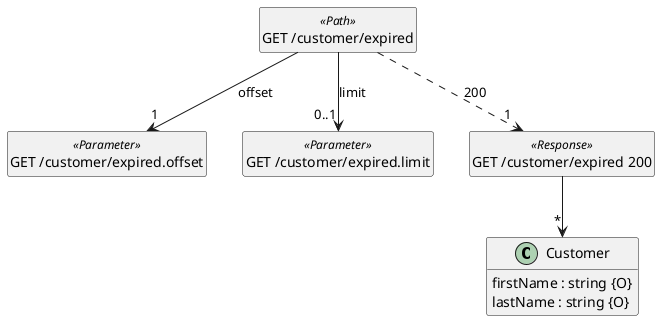 @startuml
hide <<Path>> circle
hide <<Response>> circle
hide <<Parameter>> circle
hide empty methods
hide empty fields
set namespaceSeparator none

class "Customer" {
  {field} firstName : string {O}
  {field} lastName : string {O}
}

class "GET /customer/expired" <<Path>> {
}

class "GET /customer/expired.offset" <<Parameter>> {
}

class "GET /customer/expired.limit" <<Parameter>> {
}

class "GET /customer/expired 200" <<Response>> {
}

"GET /customer/expired" --> "1" "GET /customer/expired.offset"  :  "offset"

"GET /customer/expired" --> "0..1" "GET /customer/expired.limit"  :  "limit"

"GET /customer/expired 200" --> "*" "Customer"

"GET /customer/expired" ..> "1" "GET /customer/expired 200"  :  "200"

@enduml